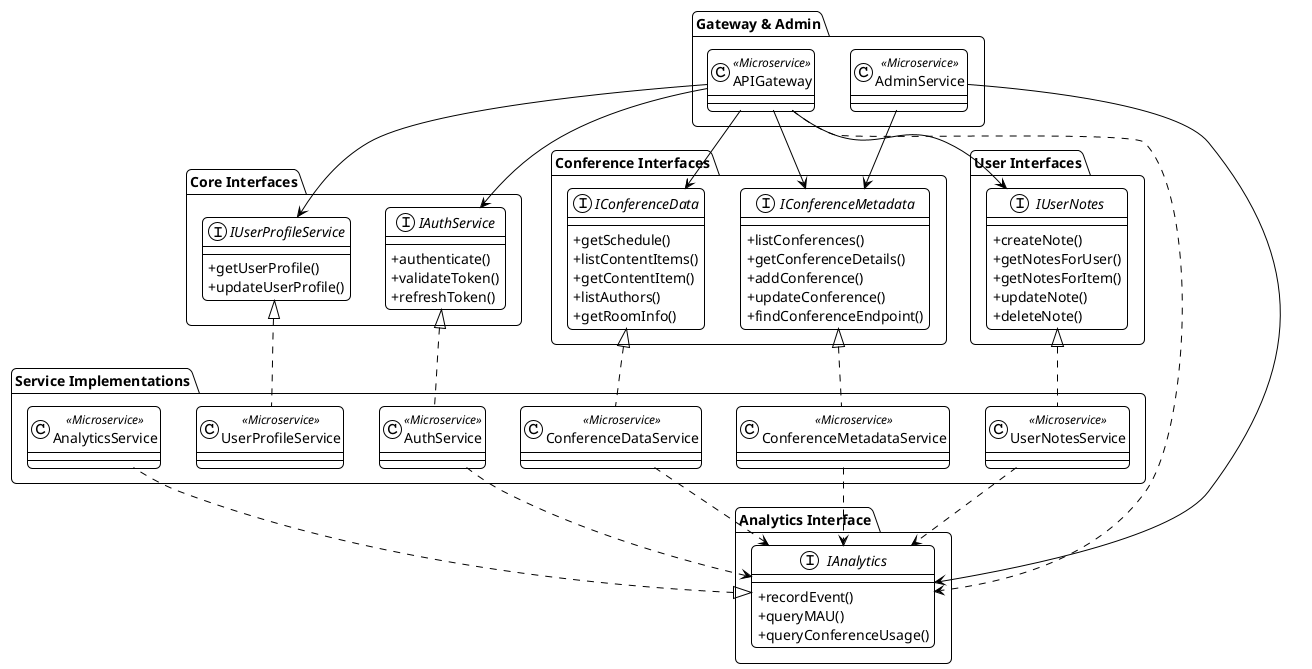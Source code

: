 @startuml
!theme plain
skinparam ClassAttributeIconSize 0
skinparam roundcorner 10
skinparam sequenceMessageAlign center

' ===== Core Interfaces =====
package "Core Interfaces" {
    interface IAuthService {
        + authenticate()
        + validateToken()
        + refreshToken()
    }

    interface IUserProfileService {
        + getUserProfile()
        + updateUserProfile()
    }
}

' ===== Conference Interfaces =====
package "Conference Interfaces" {
    interface IConferenceMetadata {
        + listConferences()
        + getConferenceDetails()
        + addConference()
        + updateConference()
        + findConferenceEndpoint()
    }

    interface IConferenceData {
        + getSchedule()
        + listContentItems()
        + getContentItem()
        + listAuthors()
        + getRoomInfo()
    }
}

' ===== User Interfaces =====
package "User Interfaces" {
    interface IUserNotes {
        + createNote()
        + getNotesForUser()
        + getNotesForItem()
        + updateNote()
        + deleteNote()
    }
}

' ===== Analytics Interface =====
package "Analytics Interface" {
    interface IAnalytics {
        + recordEvent()
        + queryMAU()
        + queryConferenceUsage()
    }
}

' ===== Service Implementations =====
package "Service Implementations" {
    class AuthService <<Microservice>>
    class UserProfileService <<Microservice>>
    class ConferenceMetadataService <<Microservice>>
    class ConferenceDataService <<Microservice>>
    class UserNotesService <<Microservice>>
    class AnalyticsService <<Microservice>>
}

' ===== Gateway & Admin =====
package "Gateway & Admin" {
    class APIGateway <<Microservice>>
    class AdminService <<Microservice>>
}

' ===== Interface Implementations =====
AuthService .up.|> IAuthService
UserProfileService .up.|> IUserProfileService
ConferenceMetadataService .up.|> IConferenceMetadata
ConferenceDataService .up.|> IConferenceData
UserNotesService .up.|> IUserNotes
AnalyticsService .up.|> IAnalytics

' ===== Gateway Dependencies =====
APIGateway --> IAuthService
APIGateway --> IUserProfileService
APIGateway --> IConferenceMetadata
APIGateway --> IConferenceData
APIGateway --> IUserNotes
APIGateway ..> IAnalytics

' ===== Admin Dependencies =====
AdminService --> IConferenceMetadata
AdminService --> IAnalytics

' ===== Analytics Dependencies =====
AuthService ..> IAnalytics
ConferenceMetadataService ..> IAnalytics
ConferenceDataService ..> IAnalytics
UserNotesService ..> IAnalytics
@enduml